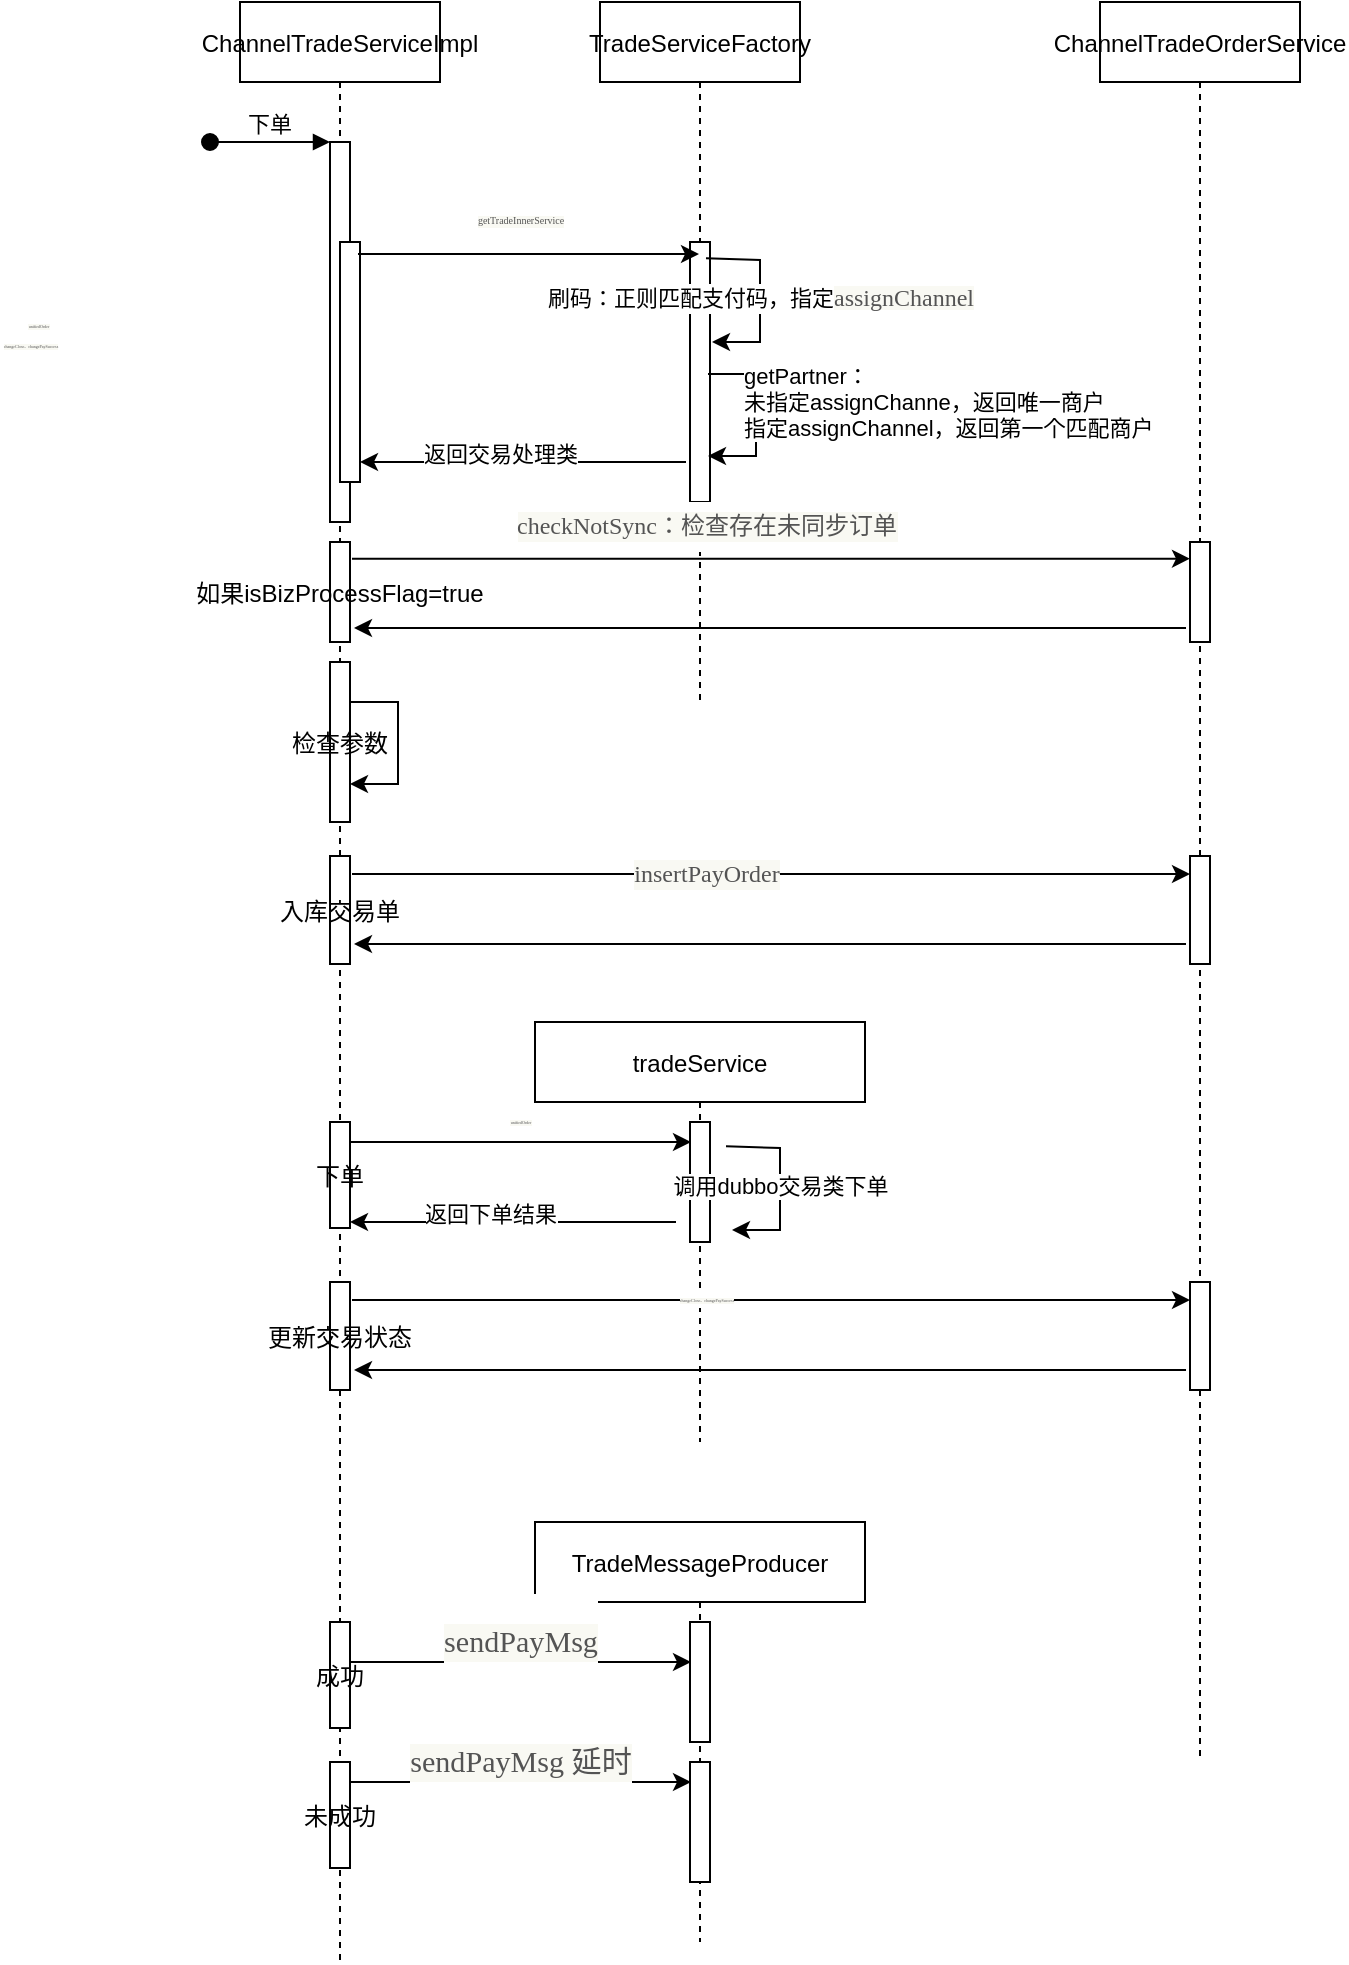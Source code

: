 <mxfile version="13.5.3" type="github">
  <diagram id="kgpKYQtTHZ0yAKxKKP6v" name="Page-1">
    <mxGraphModel dx="2272" dy="834" grid="1" gridSize="10" guides="1" tooltips="1" connect="1" arrows="1" fold="1" page="1" pageScale="1" pageWidth="850" pageHeight="1100" math="0" shadow="0">
      <root>
        <mxCell id="0" />
        <mxCell id="1" parent="0" />
        <mxCell id="3nuBFxr9cyL0pnOWT2aG-1" value="ChannelTradeServiceImpl" style="shape=umlLifeline;perimeter=lifelinePerimeter;container=1;collapsible=0;recursiveResize=0;rounded=0;shadow=0;strokeWidth=1;" parent="1" vertex="1">
          <mxGeometry x="120" y="80" width="100" height="980" as="geometry" />
        </mxCell>
        <mxCell id="3nuBFxr9cyL0pnOWT2aG-2" value="" style="points=[];perimeter=orthogonalPerimeter;rounded=0;shadow=0;strokeWidth=1;" parent="3nuBFxr9cyL0pnOWT2aG-1" vertex="1">
          <mxGeometry x="45" y="70" width="10" height="190" as="geometry" />
        </mxCell>
        <mxCell id="3nuBFxr9cyL0pnOWT2aG-3" value="下单" style="verticalAlign=bottom;startArrow=oval;endArrow=block;startSize=8;shadow=0;strokeWidth=1;" parent="3nuBFxr9cyL0pnOWT2aG-1" target="3nuBFxr9cyL0pnOWT2aG-2" edge="1">
          <mxGeometry relative="1" as="geometry">
            <mxPoint x="-15" y="70" as="sourcePoint" />
          </mxGeometry>
        </mxCell>
        <mxCell id="3nuBFxr9cyL0pnOWT2aG-4" value="" style="points=[];perimeter=orthogonalPerimeter;rounded=0;shadow=0;strokeWidth=1;" parent="3nuBFxr9cyL0pnOWT2aG-1" vertex="1">
          <mxGeometry x="50" y="120" width="10" height="120" as="geometry" />
        </mxCell>
        <mxCell id="upaiQ6j6fznPRTDWuKnX-17" value="如果isBizProcessFlag=true" style="points=[];perimeter=orthogonalPerimeter;rounded=0;shadow=0;strokeWidth=1;" vertex="1" parent="3nuBFxr9cyL0pnOWT2aG-1">
          <mxGeometry x="45" y="270" width="10" height="50" as="geometry" />
        </mxCell>
        <mxCell id="upaiQ6j6fznPRTDWuKnX-29" value="检查参数" style="points=[];perimeter=orthogonalPerimeter;rounded=0;shadow=0;strokeWidth=1;" vertex="1" parent="3nuBFxr9cyL0pnOWT2aG-1">
          <mxGeometry x="45" y="330" width="10" height="80" as="geometry" />
        </mxCell>
        <mxCell id="upaiQ6j6fznPRTDWuKnX-44" value="下单" style="points=[];perimeter=orthogonalPerimeter;rounded=0;shadow=0;strokeWidth=1;" vertex="1" parent="3nuBFxr9cyL0pnOWT2aG-1">
          <mxGeometry x="45" y="560" width="10" height="53" as="geometry" />
        </mxCell>
        <mxCell id="upaiQ6j6fznPRTDWuKnX-68" value="成功" style="points=[];perimeter=orthogonalPerimeter;rounded=0;shadow=0;strokeWidth=1;" vertex="1" parent="3nuBFxr9cyL0pnOWT2aG-1">
          <mxGeometry x="45" y="810" width="10" height="53" as="geometry" />
        </mxCell>
        <mxCell id="upaiQ6j6fznPRTDWuKnX-78" value="未成功" style="points=[];perimeter=orthogonalPerimeter;rounded=0;shadow=0;strokeWidth=1;" vertex="1" parent="3nuBFxr9cyL0pnOWT2aG-1">
          <mxGeometry x="45" y="880" width="10" height="53" as="geometry" />
        </mxCell>
        <mxCell id="3nuBFxr9cyL0pnOWT2aG-5" value="TradeServiceFactory" style="shape=umlLifeline;perimeter=lifelinePerimeter;container=1;collapsible=0;recursiveResize=0;rounded=0;shadow=0;strokeWidth=1;" parent="1" vertex="1">
          <mxGeometry x="300" y="80" width="100" height="350" as="geometry" />
        </mxCell>
        <mxCell id="3nuBFxr9cyL0pnOWT2aG-6" value="" style="points=[];perimeter=orthogonalPerimeter;rounded=0;shadow=0;strokeWidth=1;" parent="3nuBFxr9cyL0pnOWT2aG-5" vertex="1">
          <mxGeometry x="45" y="120" width="10" height="130" as="geometry" />
        </mxCell>
        <mxCell id="upaiQ6j6fznPRTDWuKnX-13" value="刷码：正则匹配支付码，指定&lt;span style=&quot;background-color: rgb(249 , 249 , 243) ; color: rgb(84 , 84 , 84) ; font-family: &amp;#34;source code pro semibold&amp;#34;&quot;&gt;&lt;font style=&quot;font-size: 12px&quot;&gt;assignChannel&lt;/font&gt;&lt;/span&gt;" style="endArrow=classic;html=1;exitX=0.53;exitY=0.497;exitDx=0;exitDy=0;exitPerimeter=0;entryX=1.1;entryY=0.645;entryDx=0;entryDy=0;entryPerimeter=0;rounded=0;" edge="1" parent="3nuBFxr9cyL0pnOWT2aG-5">
          <mxGeometry width="50" height="50" relative="1" as="geometry">
            <mxPoint x="53" y="128.1" as="sourcePoint" />
            <mxPoint x="56" y="169.95" as="targetPoint" />
            <Array as="points">
              <mxPoint x="80" y="129" />
              <mxPoint x="80" y="170" />
            </Array>
          </mxGeometry>
        </mxCell>
        <mxCell id="upaiQ6j6fznPRTDWuKnX-3" value="" style="endArrow=classic;html=1;exitX=0.9;exitY=0.15;exitDx=0;exitDy=0;exitPerimeter=0;" edge="1" parent="1">
          <mxGeometry width="50" height="50" relative="1" as="geometry">
            <mxPoint x="179" y="206" as="sourcePoint" />
            <mxPoint x="349.5" y="206" as="targetPoint" />
          </mxGeometry>
        </mxCell>
        <mxCell id="upaiQ6j6fznPRTDWuKnX-4" value="&lt;span style=&quot;color: rgba(0 , 0 , 0 , 0) ; font-family: monospace ; font-size: 0px ; background-color: rgb(248 , 249 , 250)&quot;&gt;%3CmxGraphModel%3E%3Croot%3E%3CmxCell%20id%3D%220%22%2F%3E%3CmxCell%20id%3D%221%22%20parent%3D%220%22%2F%3E%3CmxCell%20id%3D%222%22%20value%3D%22%26lt%3Bpre%20style%3D%26quot%3Bbackground-color%3A%20rgb(249%20%2C%20249%20%2C%20243)%20%3B%20color%3A%20rgb(84%20%2C%2084%20%2C%2084)%20%3B%20font-family%3A%20%26amp%3B%2334%3Bsource%20code%20pro%20semibold%26amp%3B%2334%3B%20%3B%20font-size%3A%206px%26quot%3B%26gt%3BgetTradeInnerService%26lt%3B%2Fpre%26gt%3B%22%20style%3D%22edgeLabel%3Bhtml%3D1%3Balign%3Dcenter%3BverticalAlign%3Dmiddle%3Bresizable%3D0%3Bpoints%3D%5B%5D%3B%22%20vertex%3D%221%22%20connectable%3D%220%22%20parent%3D%221%22%3E%3CmxGeometry%20x%3D%22270%22%20y%3D%22240%22%20as%3D%22geometry%22%2F%3E%3C%2FmxCell%3E%3C%2Froot%3E%3C%2FmxGraphModel%3E&lt;/span&gt;" style="edgeLabel;html=1;align=center;verticalAlign=middle;resizable=0;points=[];" vertex="1" connectable="0" parent="upaiQ6j6fznPRTDWuKnX-3">
          <mxGeometry x="-0.191" y="3" relative="1" as="geometry">
            <mxPoint as="offset" />
          </mxGeometry>
        </mxCell>
        <mxCell id="upaiQ6j6fznPRTDWuKnX-15" value="&lt;pre style=&quot;background-color: rgb(249, 249, 243); color: rgb(84, 84, 84); font-family: &amp;quot;source code pro semibold&amp;quot;; font-size: 5px;&quot;&gt;getTradeInnerService&lt;/pre&gt;" style="edgeLabel;html=1;align=center;verticalAlign=middle;resizable=0;points=[];fontSize=5;" vertex="1" connectable="0" parent="upaiQ6j6fznPRTDWuKnX-3">
          <mxGeometry x="-0.226" y="2" relative="1" as="geometry">
            <mxPoint x="15" y="-15" as="offset" />
          </mxGeometry>
        </mxCell>
        <mxCell id="upaiQ6j6fznPRTDWuKnX-6" style="edgeStyle=orthogonalEdgeStyle;rounded=0;orthogonalLoop=1;jettySize=auto;html=1;entryX=1.2;entryY=0.458;entryDx=0;entryDy=0;entryPerimeter=0;" edge="1" parent="1">
          <mxGeometry relative="1" as="geometry">
            <mxPoint x="343" y="310.0" as="sourcePoint" />
            <mxPoint x="180" y="310.0" as="targetPoint" />
          </mxGeometry>
        </mxCell>
        <mxCell id="upaiQ6j6fznPRTDWuKnX-7" value="返回交易处理类" style="edgeLabel;html=1;align=center;verticalAlign=middle;resizable=0;points=[];" vertex="1" connectable="0" parent="upaiQ6j6fznPRTDWuKnX-6">
          <mxGeometry x="0.141" y="-4" relative="1" as="geometry">
            <mxPoint as="offset" />
          </mxGeometry>
        </mxCell>
        <mxCell id="upaiQ6j6fznPRTDWuKnX-16" value="&lt;div&gt;getPartner：&lt;/div&gt;未指定assignChanne，返回唯一商户&lt;br&gt;指定assignChannel，返回第一个匹配商户" style="endArrow=classic;html=1;entryX=1.1;entryY=0.645;entryDx=0;entryDy=0;entryPerimeter=0;rounded=0;align=left;" edge="1" parent="1">
          <mxGeometry x="-0.146" y="-8" width="50" height="50" relative="1" as="geometry">
            <mxPoint x="354" y="266" as="sourcePoint" />
            <mxPoint x="354" y="306.95" as="targetPoint" />
            <Array as="points">
              <mxPoint x="378" y="266" />
              <mxPoint x="378" y="307" />
            </Array>
            <mxPoint as="offset" />
          </mxGeometry>
        </mxCell>
        <mxCell id="upaiQ6j6fznPRTDWuKnX-19" value="ChannelTradeOrderService" style="shape=umlLifeline;perimeter=lifelinePerimeter;container=1;collapsible=0;recursiveResize=0;rounded=0;shadow=0;strokeWidth=1;" vertex="1" parent="1">
          <mxGeometry x="550" y="80" width="100" height="880" as="geometry" />
        </mxCell>
        <mxCell id="upaiQ6j6fznPRTDWuKnX-23" value="" style="points=[];perimeter=orthogonalPerimeter;rounded=0;shadow=0;strokeWidth=1;" vertex="1" parent="upaiQ6j6fznPRTDWuKnX-19">
          <mxGeometry x="45" y="270" width="10" height="50" as="geometry" />
        </mxCell>
        <mxCell id="upaiQ6j6fznPRTDWuKnX-24" value="" style="endArrow=classic;html=1;exitX=1.1;exitY=0.167;exitDx=0;exitDy=0;exitPerimeter=0;" edge="1" parent="1" source="upaiQ6j6fznPRTDWuKnX-17" target="upaiQ6j6fznPRTDWuKnX-23">
          <mxGeometry width="50" height="50" relative="1" as="geometry">
            <mxPoint x="180" y="370" as="sourcePoint" />
            <mxPoint x="350.5" y="370" as="targetPoint" />
          </mxGeometry>
        </mxCell>
        <mxCell id="upaiQ6j6fznPRTDWuKnX-25" value="&lt;span style=&quot;color: rgba(0 , 0 , 0 , 0) ; font-family: monospace ; font-size: 0px ; background-color: rgb(248 , 249 , 250)&quot;&gt;%3CmxGraphModel%3E%3Croot%3E%3CmxCell%20id%3D%220%22%2F%3E%3CmxCell%20id%3D%221%22%20parent%3D%220%22%2F%3E%3CmxCell%20id%3D%222%22%20value%3D%22%26lt%3Bpre%20style%3D%26quot%3Bbackground-color%3A%20rgb(249%20%2C%20249%20%2C%20243)%20%3B%20color%3A%20rgb(84%20%2C%2084%20%2C%2084)%20%3B%20font-family%3A%20%26amp%3B%2334%3Bsource%20code%20pro%20semibold%26amp%3B%2334%3B%20%3B%20font-size%3A%206px%26quot%3B%26gt%3BgetTradeInnerService%26lt%3B%2Fpre%26gt%3B%22%20style%3D%22edgeLabel%3Bhtml%3D1%3Balign%3Dcenter%3BverticalAlign%3Dmiddle%3Bresizable%3D0%3Bpoints%3D%5B%5D%3B%22%20vertex%3D%221%22%20connectable%3D%220%22%20parent%3D%221%22%3E%3CmxGeometry%20x%3D%22270%22%20y%3D%22240%22%20as%3D%22geometry%22%2F%3E%3C%2FmxCell%3E%3C%2Froot%3E%3C%2FmxGraphModel%3E&lt;/span&gt;" style="edgeLabel;html=1;align=center;verticalAlign=middle;resizable=0;points=[];" vertex="1" connectable="0" parent="upaiQ6j6fznPRTDWuKnX-24">
          <mxGeometry x="-0.191" y="3" relative="1" as="geometry">
            <mxPoint as="offset" />
          </mxGeometry>
        </mxCell>
        <mxCell id="upaiQ6j6fznPRTDWuKnX-26" value="&lt;pre style=&quot;background-color: rgb(249 , 249 , 243) ; color: rgb(84 , 84 , 84) ; font-family: &amp;#34;source code pro semibold&amp;#34;&quot;&gt;&lt;pre style=&quot;font-family: &amp;#34;source code pro semibold&amp;#34;&quot;&gt;&lt;font style=&quot;font-size: 12px&quot;&gt;checkNotSync：检查存在未同步订单&lt;/font&gt;&lt;/pre&gt;&lt;/pre&gt;" style="edgeLabel;html=1;align=center;verticalAlign=middle;resizable=0;points=[];fontSize=5;" vertex="1" connectable="0" parent="upaiQ6j6fznPRTDWuKnX-24">
          <mxGeometry x="-0.226" y="2" relative="1" as="geometry">
            <mxPoint x="15" y="-15" as="offset" />
          </mxGeometry>
        </mxCell>
        <mxCell id="upaiQ6j6fznPRTDWuKnX-27" style="edgeStyle=orthogonalEdgeStyle;rounded=0;orthogonalLoop=1;jettySize=auto;html=1;entryX=1.2;entryY=0.458;entryDx=0;entryDy=0;entryPerimeter=0;exitX=0.1;exitY=0.778;exitDx=0;exitDy=0;exitPerimeter=0;" edge="1" parent="1">
          <mxGeometry relative="1" as="geometry">
            <mxPoint x="593" y="393.02" as="sourcePoint" />
            <mxPoint x="177" y="393" as="targetPoint" />
          </mxGeometry>
        </mxCell>
        <mxCell id="upaiQ6j6fznPRTDWuKnX-32" value="&lt;div&gt;&lt;/div&gt;" style="endArrow=classic;html=1;entryX=1.1;entryY=0.645;entryDx=0;entryDy=0;entryPerimeter=0;rounded=0;align=left;" edge="1" parent="1">
          <mxGeometry x="-0.146" y="-8" width="50" height="50" relative="1" as="geometry">
            <mxPoint x="175" y="430" as="sourcePoint" />
            <mxPoint x="175" y="470.95" as="targetPoint" />
            <Array as="points">
              <mxPoint x="199" y="430" />
              <mxPoint x="199" y="471" />
            </Array>
            <mxPoint as="offset" />
          </mxGeometry>
        </mxCell>
        <mxCell id="upaiQ6j6fznPRTDWuKnX-35" value="入库交易单" style="points=[];perimeter=orthogonalPerimeter;rounded=0;shadow=0;strokeWidth=1;" vertex="1" parent="1">
          <mxGeometry x="165" y="507" width="10" height="54" as="geometry" />
        </mxCell>
        <mxCell id="upaiQ6j6fznPRTDWuKnX-36" value="" style="points=[];perimeter=orthogonalPerimeter;rounded=0;shadow=0;strokeWidth=1;" vertex="1" parent="1">
          <mxGeometry x="595" y="507" width="10" height="54" as="geometry" />
        </mxCell>
        <mxCell id="upaiQ6j6fznPRTDWuKnX-37" value="" style="endArrow=classic;html=1;exitX=1.1;exitY=0.167;exitDx=0;exitDy=0;exitPerimeter=0;" edge="1" source="upaiQ6j6fznPRTDWuKnX-35" target="upaiQ6j6fznPRTDWuKnX-36" parent="1">
          <mxGeometry width="50" height="50" relative="1" as="geometry">
            <mxPoint x="180" y="527" as="sourcePoint" />
            <mxPoint x="350.5" y="527" as="targetPoint" />
          </mxGeometry>
        </mxCell>
        <mxCell id="upaiQ6j6fznPRTDWuKnX-38" value="&lt;span style=&quot;color: rgba(0 , 0 , 0 , 0) ; font-family: monospace ; font-size: 0px ; background-color: rgb(248 , 249 , 250)&quot;&gt;%3CmxGraphModel%3E%3Croot%3E%3CmxCell%20id%3D%220%22%2F%3E%3CmxCell%20id%3D%221%22%20parent%3D%220%22%2F%3E%3CmxCell%20id%3D%222%22%20value%3D%22%26lt%3Bpre%20style%3D%26quot%3Bbackground-color%3A%20rgb(249%20%2C%20249%20%2C%20243)%20%3B%20color%3A%20rgb(84%20%2C%2084%20%2C%2084)%20%3B%20font-family%3A%20%26amp%3B%2334%3Bsource%20code%20pro%20semibold%26amp%3B%2334%3B%20%3B%20font-size%3A%206px%26quot%3B%26gt%3BgetTradeInnerService%26lt%3B%2Fpre%26gt%3B%22%20style%3D%22edgeLabel%3Bhtml%3D1%3Balign%3Dcenter%3BverticalAlign%3Dmiddle%3Bresizable%3D0%3Bpoints%3D%5B%5D%3B%22%20vertex%3D%221%22%20connectable%3D%220%22%20parent%3D%221%22%3E%3CmxGeometry%20x%3D%22270%22%20y%3D%22240%22%20as%3D%22geometry%22%2F%3E%3C%2FmxCell%3E%3C%2Froot%3E%3C%2FmxGraphModel%3E&lt;/span&gt;" style="edgeLabel;html=1;align=center;verticalAlign=middle;resizable=0;points=[];" vertex="1" connectable="0" parent="upaiQ6j6fznPRTDWuKnX-37">
          <mxGeometry x="-0.191" y="3" relative="1" as="geometry">
            <mxPoint as="offset" />
          </mxGeometry>
        </mxCell>
        <mxCell id="upaiQ6j6fznPRTDWuKnX-39" value="&lt;pre style=&quot;background-color: rgb(249 , 249 , 243) ; color: rgb(84 , 84 , 84) ; font-family: &amp;#34;source code pro semibold&amp;#34;&quot;&gt;&lt;font style=&quot;font-size: 12px&quot;&gt;insertPayOrder&lt;/font&gt;&lt;/pre&gt;" style="edgeLabel;html=1;align=center;verticalAlign=middle;resizable=0;points=[];fontSize=5;" vertex="1" connectable="0" parent="upaiQ6j6fznPRTDWuKnX-37">
          <mxGeometry x="-0.226" y="2" relative="1" as="geometry">
            <mxPoint x="15" y="1.64" as="offset" />
          </mxGeometry>
        </mxCell>
        <mxCell id="upaiQ6j6fznPRTDWuKnX-40" style="edgeStyle=orthogonalEdgeStyle;rounded=0;orthogonalLoop=1;jettySize=auto;html=1;entryX=1.2;entryY=0.458;entryDx=0;entryDy=0;entryPerimeter=0;exitX=0.1;exitY=0.778;exitDx=0;exitDy=0;exitPerimeter=0;" edge="1" parent="1">
          <mxGeometry relative="1" as="geometry">
            <mxPoint x="593" y="551.02" as="sourcePoint" />
            <mxPoint x="177" y="551" as="targetPoint" />
          </mxGeometry>
        </mxCell>
        <mxCell id="upaiQ6j6fznPRTDWuKnX-41" value="tradeService" style="shape=umlLifeline;perimeter=lifelinePerimeter;container=1;collapsible=0;recursiveResize=0;rounded=0;shadow=0;strokeWidth=1;" vertex="1" parent="1">
          <mxGeometry x="267.5" y="590" width="165" height="210" as="geometry" />
        </mxCell>
        <mxCell id="upaiQ6j6fznPRTDWuKnX-42" value="" style="points=[];perimeter=orthogonalPerimeter;rounded=0;shadow=0;strokeWidth=1;" vertex="1" parent="upaiQ6j6fznPRTDWuKnX-41">
          <mxGeometry x="77.5" y="50" width="10" height="60" as="geometry" />
        </mxCell>
        <mxCell id="upaiQ6j6fznPRTDWuKnX-45" value="" style="endArrow=classic;html=1;exitX=0.9;exitY=0.15;exitDx=0;exitDy=0;exitPerimeter=0;" edge="1" parent="1">
          <mxGeometry width="50" height="50" relative="1" as="geometry">
            <mxPoint x="175" y="650" as="sourcePoint" />
            <mxPoint x="345.5" y="650" as="targetPoint" />
          </mxGeometry>
        </mxCell>
        <mxCell id="upaiQ6j6fznPRTDWuKnX-46" value="&lt;span style=&quot;color: rgba(0 , 0 , 0 , 0) ; font-family: monospace ; font-size: 0px ; background-color: rgb(248 , 249 , 250)&quot;&gt;%3CmxGraphModel%3E%3Croot%3E%3CmxCell%20id%3D%220%22%2F%3E%3CmxCell%20id%3D%221%22%20parent%3D%220%22%2F%3E%3CmxCell%20id%3D%222%22%20value%3D%22%26lt%3Bpre%20style%3D%26quot%3Bbackground-color%3A%20rgb(249%20%2C%20249%20%2C%20243)%20%3B%20color%3A%20rgb(84%20%2C%2084%20%2C%2084)%20%3B%20font-family%3A%20%26amp%3B%2334%3Bsource%20code%20pro%20semibold%26amp%3B%2334%3B%20%3B%20font-size%3A%206px%26quot%3B%26gt%3BgetTradeInnerService%26lt%3B%2Fpre%26gt%3B%22%20style%3D%22edgeLabel%3Bhtml%3D1%3Balign%3Dcenter%3BverticalAlign%3Dmiddle%3Bresizable%3D0%3Bpoints%3D%5B%5D%3B%22%20vertex%3D%221%22%20connectable%3D%220%22%20parent%3D%221%22%3E%3CmxGeometry%20x%3D%22270%22%20y%3D%22240%22%20as%3D%22geometry%22%2F%3E%3C%2FmxCell%3E%3C%2Froot%3E%3C%2FmxGraphModel%3E&lt;/span&gt;" style="edgeLabel;html=1;align=center;verticalAlign=middle;resizable=0;points=[];" vertex="1" connectable="0" parent="upaiQ6j6fznPRTDWuKnX-45">
          <mxGeometry x="-0.191" y="3" relative="1" as="geometry">
            <mxPoint as="offset" />
          </mxGeometry>
        </mxCell>
        <mxCell id="upaiQ6j6fznPRTDWuKnX-47" value="&lt;pre style=&quot;background-color: rgb(249, 249, 243); color: rgb(84, 84, 84); font-family: &amp;quot;source code pro semibold&amp;quot;; font-size: 2px;&quot;&gt;&lt;pre style=&quot;font-family: &amp;quot;source code pro semibold&amp;quot;; font-size: 2px;&quot;&gt;unifiedOrder&lt;/pre&gt;&lt;/pre&gt;" style="edgeLabel;html=1;align=center;verticalAlign=middle;resizable=0;points=[];fontSize=2;" vertex="1" connectable="0" parent="upaiQ6j6fznPRTDWuKnX-45">
          <mxGeometry x="-0.226" y="2" relative="1" as="geometry">
            <mxPoint x="19" y="-8" as="offset" />
          </mxGeometry>
        </mxCell>
        <mxCell id="upaiQ6j6fznPRTDWuKnX-50" value="调用dubbo交易类下单" style="endArrow=classic;html=1;exitX=0.53;exitY=0.497;exitDx=0;exitDy=0;exitPerimeter=0;entryX=1.1;entryY=0.645;entryDx=0;entryDy=0;entryPerimeter=0;rounded=0;" edge="1" parent="1">
          <mxGeometry width="50" height="50" relative="1" as="geometry">
            <mxPoint x="363" y="652.1" as="sourcePoint" />
            <mxPoint x="366" y="693.95" as="targetPoint" />
            <Array as="points">
              <mxPoint x="390" y="653" />
              <mxPoint x="390" y="694" />
            </Array>
          </mxGeometry>
        </mxCell>
        <mxCell id="upaiQ6j6fznPRTDWuKnX-51" style="edgeStyle=orthogonalEdgeStyle;rounded=0;orthogonalLoop=1;jettySize=auto;html=1;entryX=1.2;entryY=0.458;entryDx=0;entryDy=0;entryPerimeter=0;" edge="1" parent="1">
          <mxGeometry relative="1" as="geometry">
            <mxPoint x="338" y="690" as="sourcePoint" />
            <mxPoint x="175" y="690" as="targetPoint" />
          </mxGeometry>
        </mxCell>
        <mxCell id="upaiQ6j6fznPRTDWuKnX-52" value="返回下单结果" style="edgeLabel;html=1;align=center;verticalAlign=middle;resizable=0;points=[];" vertex="1" connectable="0" parent="upaiQ6j6fznPRTDWuKnX-51">
          <mxGeometry x="0.141" y="-4" relative="1" as="geometry">
            <mxPoint as="offset" />
          </mxGeometry>
        </mxCell>
        <mxCell id="upaiQ6j6fznPRTDWuKnX-53" value="更新交易状态" style="points=[];perimeter=orthogonalPerimeter;rounded=0;shadow=0;strokeWidth=1;" vertex="1" parent="1">
          <mxGeometry x="165" y="720" width="10" height="54" as="geometry" />
        </mxCell>
        <mxCell id="upaiQ6j6fznPRTDWuKnX-54" value="" style="points=[];perimeter=orthogonalPerimeter;rounded=0;shadow=0;strokeWidth=1;" vertex="1" parent="1">
          <mxGeometry x="595" y="720" width="10" height="54" as="geometry" />
        </mxCell>
        <mxCell id="upaiQ6j6fznPRTDWuKnX-55" value="" style="endArrow=classic;html=1;exitX=1.1;exitY=0.167;exitDx=0;exitDy=0;exitPerimeter=0;" edge="1" source="upaiQ6j6fznPRTDWuKnX-53" target="upaiQ6j6fznPRTDWuKnX-54" parent="1">
          <mxGeometry width="50" height="50" relative="1" as="geometry">
            <mxPoint x="180" y="740" as="sourcePoint" />
            <mxPoint x="350.5" y="740" as="targetPoint" />
          </mxGeometry>
        </mxCell>
        <mxCell id="upaiQ6j6fznPRTDWuKnX-56" value="&lt;span style=&quot;color: rgba(0 , 0 , 0 , 0) ; font-family: monospace ; font-size: 0px ; background-color: rgb(248 , 249 , 250)&quot;&gt;%3CmxGraphModel%3E%3Croot%3E%3CmxCell%20id%3D%220%22%2F%3E%3CmxCell%20id%3D%221%22%20parent%3D%220%22%2F%3E%3CmxCell%20id%3D%222%22%20value%3D%22%26lt%3Bpre%20style%3D%26quot%3Bbackground-color%3A%20rgb(249%20%2C%20249%20%2C%20243)%20%3B%20color%3A%20rgb(84%20%2C%2084%20%2C%2084)%20%3B%20font-family%3A%20%26amp%3B%2334%3Bsource%20code%20pro%20semibold%26amp%3B%2334%3B%20%3B%20font-size%3A%206px%26quot%3B%26gt%3BgetTradeInnerService%26lt%3B%2Fpre%26gt%3B%22%20style%3D%22edgeLabel%3Bhtml%3D1%3Balign%3Dcenter%3BverticalAlign%3Dmiddle%3Bresizable%3D0%3Bpoints%3D%5B%5D%3B%22%20vertex%3D%221%22%20connectable%3D%220%22%20parent%3D%221%22%3E%3CmxGeometry%20x%3D%22270%22%20y%3D%22240%22%20as%3D%22geometry%22%2F%3E%3C%2FmxCell%3E%3C%2Froot%3E%3C%2FmxGraphModel%3E&lt;/span&gt;" style="edgeLabel;html=1;align=center;verticalAlign=middle;resizable=0;points=[];" vertex="1" connectable="0" parent="upaiQ6j6fznPRTDWuKnX-55">
          <mxGeometry x="-0.191" y="3" relative="1" as="geometry">
            <mxPoint as="offset" />
          </mxGeometry>
        </mxCell>
        <mxCell id="upaiQ6j6fznPRTDWuKnX-57" value="&lt;pre style=&quot;background-color: rgb(249, 249, 243); color: rgb(84, 84, 84); font-family: &amp;quot;source code pro semibold&amp;quot;; font-size: 2px;&quot;&gt;&lt;pre style=&quot;font-family: &amp;quot;source code pro semibold&amp;quot;; font-size: 2px;&quot;&gt;changeClose、changePaySuccess&lt;/pre&gt;&lt;/pre&gt;" style="edgeLabel;html=1;align=center;verticalAlign=middle;resizable=0;points=[];fontSize=2;" vertex="1" connectable="0" parent="upaiQ6j6fznPRTDWuKnX-55">
          <mxGeometry x="-0.226" y="2" relative="1" as="geometry">
            <mxPoint x="15" y="1.64" as="offset" />
          </mxGeometry>
        </mxCell>
        <mxCell id="upaiQ6j6fznPRTDWuKnX-58" style="edgeStyle=orthogonalEdgeStyle;rounded=0;orthogonalLoop=1;jettySize=auto;html=1;entryX=1.2;entryY=0.458;entryDx=0;entryDy=0;entryPerimeter=0;exitX=0.1;exitY=0.778;exitDx=0;exitDy=0;exitPerimeter=0;" edge="1" parent="1">
          <mxGeometry relative="1" as="geometry">
            <mxPoint x="593" y="764.02" as="sourcePoint" />
            <mxPoint x="177" y="764" as="targetPoint" />
          </mxGeometry>
        </mxCell>
        <mxCell id="upaiQ6j6fznPRTDWuKnX-59" value="TradeMessageProducer" style="shape=umlLifeline;perimeter=lifelinePerimeter;container=1;collapsible=0;recursiveResize=0;rounded=0;shadow=0;strokeWidth=1;" vertex="1" parent="1">
          <mxGeometry x="267.5" y="840" width="165" height="210" as="geometry" />
        </mxCell>
        <mxCell id="upaiQ6j6fznPRTDWuKnX-60" value="" style="points=[];perimeter=orthogonalPerimeter;rounded=0;shadow=0;strokeWidth=1;" vertex="1" parent="upaiQ6j6fznPRTDWuKnX-59">
          <mxGeometry x="77.5" y="50" width="10" height="60" as="geometry" />
        </mxCell>
        <mxCell id="upaiQ6j6fznPRTDWuKnX-79" value="" style="points=[];perimeter=orthogonalPerimeter;rounded=0;shadow=0;strokeWidth=1;" vertex="1" parent="upaiQ6j6fznPRTDWuKnX-59">
          <mxGeometry x="77.5" y="120" width="10" height="60" as="geometry" />
        </mxCell>
        <mxCell id="upaiQ6j6fznPRTDWuKnX-61" value="&lt;pre style=&quot;background-color: rgb(249, 249, 243); color: rgb(84, 84, 84); font-family: &amp;quot;source code pro semibold&amp;quot;; font-size: 2px;&quot;&gt;&lt;pre style=&quot;font-family: &amp;quot;source code pro semibold&amp;quot;; font-size: 2px;&quot;&gt;unifiedOrder&lt;/pre&gt;&lt;/pre&gt;" style="edgeLabel;html=1;align=center;verticalAlign=middle;resizable=0;points=[];fontSize=2;" vertex="1" connectable="0" parent="1">
          <mxGeometry x="-0.226" y="2" relative="1" as="geometry">
            <mxPoint x="19" y="242" as="offset" />
          </mxGeometry>
        </mxCell>
        <mxCell id="upaiQ6j6fznPRTDWuKnX-63" value="&lt;span style=&quot;color: rgba(0 , 0 , 0 , 0) ; font-family: monospace ; font-size: 0px ; background-color: rgb(248 , 249 , 250)&quot;&gt;%3CmxGraphModel%3E%3Croot%3E%3CmxCell%20id%3D%220%22%2F%3E%3CmxCell%20id%3D%221%22%20parent%3D%220%22%2F%3E%3CmxCell%20id%3D%222%22%20value%3D%22%26lt%3Bpre%20style%3D%26quot%3Bbackground-color%3A%20rgb(249%20%2C%20249%20%2C%20243)%20%3B%20color%3A%20rgb(84%20%2C%2084%20%2C%2084)%20%3B%20font-family%3A%20%26amp%3B%2334%3Bsource%20code%20pro%20semibold%26amp%3B%2334%3B%20%3B%20font-size%3A%206px%26quot%3B%26gt%3BgetTradeInnerService%26lt%3B%2Fpre%26gt%3B%22%20style%3D%22edgeLabel%3Bhtml%3D1%3Balign%3Dcenter%3BverticalAlign%3Dmiddle%3Bresizable%3D0%3Bpoints%3D%5B%5D%3B%22%20vertex%3D%221%22%20connectable%3D%220%22%20parent%3D%221%22%3E%3CmxGeometry%20x%3D%22270%22%20y%3D%22240%22%20as%3D%22geometry%22%2F%3E%3C%2FmxCell%3E%3C%2Froot%3E%3C%2FmxGraphModel%3E&lt;/span&gt;" style="edgeLabel;html=1;align=center;verticalAlign=middle;resizable=0;points=[];" vertex="1" connectable="0" parent="1">
          <mxGeometry x="-0.191" y="3" relative="1" as="geometry">
            <mxPoint y="250" as="offset" />
          </mxGeometry>
        </mxCell>
        <mxCell id="upaiQ6j6fznPRTDWuKnX-64" value="&lt;pre style=&quot;background-color: rgb(249, 249, 243); color: rgb(84, 84, 84); font-family: &amp;quot;source code pro semibold&amp;quot;; font-size: 2px;&quot;&gt;&lt;pre style=&quot;font-family: &amp;quot;source code pro semibold&amp;quot;; font-size: 2px;&quot;&gt;changeClose、changePaySuccess&lt;/pre&gt;&lt;/pre&gt;" style="edgeLabel;html=1;align=center;verticalAlign=middle;resizable=0;points=[];fontSize=2;" vertex="1" connectable="0" parent="1">
          <mxGeometry x="-0.226" y="2" relative="1" as="geometry">
            <mxPoint x="15" y="251.64" as="offset" />
          </mxGeometry>
        </mxCell>
        <mxCell id="upaiQ6j6fznPRTDWuKnX-65" value="" style="endArrow=classic;html=1;exitX=0.9;exitY=0.15;exitDx=0;exitDy=0;exitPerimeter=0;" edge="1" parent="1">
          <mxGeometry width="50" height="50" relative="1" as="geometry">
            <mxPoint x="175" y="910" as="sourcePoint" />
            <mxPoint x="345.5" y="910" as="targetPoint" />
          </mxGeometry>
        </mxCell>
        <mxCell id="upaiQ6j6fznPRTDWuKnX-66" value="&lt;span style=&quot;color: rgba(0 , 0 , 0 , 0) ; font-family: monospace ; font-size: 0px ; background-color: rgb(248 , 249 , 250)&quot;&gt;%3CmxGraphModel%3E%3Croot%3E%3CmxCell%20id%3D%220%22%2F%3E%3CmxCell%20id%3D%221%22%20parent%3D%220%22%2F%3E%3CmxCell%20id%3D%222%22%20value%3D%22%26lt%3Bpre%20style%3D%26quot%3Bbackground-color%3A%20rgb(249%20%2C%20249%20%2C%20243)%20%3B%20color%3A%20rgb(84%20%2C%2084%20%2C%2084)%20%3B%20font-family%3A%20%26amp%3B%2334%3Bsource%20code%20pro%20semibold%26amp%3B%2334%3B%20%3B%20font-size%3A%206px%26quot%3B%26gt%3BgetTradeInnerService%26lt%3B%2Fpre%26gt%3B%22%20style%3D%22edgeLabel%3Bhtml%3D1%3Balign%3Dcenter%3BverticalAlign%3Dmiddle%3Bresizable%3D0%3Bpoints%3D%5B%5D%3B%22%20vertex%3D%221%22%20connectable%3D%220%22%20parent%3D%221%22%3E%3CmxGeometry%20x%3D%22270%22%20y%3D%22240%22%20as%3D%22geometry%22%2F%3E%3C%2FmxCell%3E%3C%2Froot%3E%3C%2FmxGraphModel%3E&lt;/span&gt;" style="edgeLabel;html=1;align=center;verticalAlign=middle;resizable=0;points=[];" vertex="1" connectable="0" parent="upaiQ6j6fznPRTDWuKnX-65">
          <mxGeometry x="-0.191" y="3" relative="1" as="geometry">
            <mxPoint as="offset" />
          </mxGeometry>
        </mxCell>
        <mxCell id="upaiQ6j6fznPRTDWuKnX-67" value="&lt;pre style=&quot;background-color: rgb(249 , 249 , 243) ; color: rgb(84 , 84 , 84) ; font-family: &amp;#34;source code pro semibold&amp;#34; ; font-size: 2px&quot;&gt;&lt;pre style=&quot;font-family: &amp;#34;source code pro semibold&amp;#34; ; font-size: 2px&quot;&gt;&lt;pre style=&quot;font-family: &amp;#34;source code pro semibold&amp;#34; ; font-size: 11.3pt&quot;&gt;sendPayMsg&lt;/pre&gt;&lt;/pre&gt;&lt;/pre&gt;" style="edgeLabel;html=1;align=center;verticalAlign=middle;resizable=0;points=[];fontSize=2;" vertex="1" connectable="0" parent="upaiQ6j6fznPRTDWuKnX-65">
          <mxGeometry x="-0.226" y="2" relative="1" as="geometry">
            <mxPoint x="19" y="-8" as="offset" />
          </mxGeometry>
        </mxCell>
        <mxCell id="upaiQ6j6fznPRTDWuKnX-80" value="" style="endArrow=classic;html=1;exitX=0.9;exitY=0.15;exitDx=0;exitDy=0;exitPerimeter=0;" edge="1" parent="1">
          <mxGeometry width="50" height="50" relative="1" as="geometry">
            <mxPoint x="175" y="970" as="sourcePoint" />
            <mxPoint x="345.5" y="970" as="targetPoint" />
          </mxGeometry>
        </mxCell>
        <mxCell id="upaiQ6j6fznPRTDWuKnX-81" value="&lt;span style=&quot;color: rgba(0 , 0 , 0 , 0) ; font-family: monospace ; font-size: 0px ; background-color: rgb(248 , 249 , 250)&quot;&gt;%3CmxGraphModel%3E%3Croot%3E%3CmxCell%20id%3D%220%22%2F%3E%3CmxCell%20id%3D%221%22%20parent%3D%220%22%2F%3E%3CmxCell%20id%3D%222%22%20value%3D%22%26lt%3Bpre%20style%3D%26quot%3Bbackground-color%3A%20rgb(249%20%2C%20249%20%2C%20243)%20%3B%20color%3A%20rgb(84%20%2C%2084%20%2C%2084)%20%3B%20font-family%3A%20%26amp%3B%2334%3Bsource%20code%20pro%20semibold%26amp%3B%2334%3B%20%3B%20font-size%3A%206px%26quot%3B%26gt%3BgetTradeInnerService%26lt%3B%2Fpre%26gt%3B%22%20style%3D%22edgeLabel%3Bhtml%3D1%3Balign%3Dcenter%3BverticalAlign%3Dmiddle%3Bresizable%3D0%3Bpoints%3D%5B%5D%3B%22%20vertex%3D%221%22%20connectable%3D%220%22%20parent%3D%221%22%3E%3CmxGeometry%20x%3D%22270%22%20y%3D%22240%22%20as%3D%22geometry%22%2F%3E%3C%2FmxCell%3E%3C%2Froot%3E%3C%2FmxGraphModel%3E&lt;/span&gt;" style="edgeLabel;html=1;align=center;verticalAlign=middle;resizable=0;points=[];" vertex="1" connectable="0" parent="upaiQ6j6fznPRTDWuKnX-80">
          <mxGeometry x="-0.191" y="3" relative="1" as="geometry">
            <mxPoint as="offset" />
          </mxGeometry>
        </mxCell>
        <mxCell id="upaiQ6j6fznPRTDWuKnX-82" value="&lt;pre style=&quot;background-color: rgb(249 , 249 , 243) ; color: rgb(84 , 84 , 84) ; font-family: &amp;#34;source code pro semibold&amp;#34; ; font-size: 2px&quot;&gt;&lt;pre style=&quot;font-family: &amp;#34;source code pro semibold&amp;#34; ; font-size: 2px&quot;&gt;&lt;pre style=&quot;font-family: &amp;#34;source code pro semibold&amp;#34; ; font-size: 11.3pt&quot;&gt;sendPayMsg 延时&lt;/pre&gt;&lt;/pre&gt;&lt;/pre&gt;" style="edgeLabel;html=1;align=center;verticalAlign=middle;resizable=0;points=[];fontSize=2;" vertex="1" connectable="0" parent="upaiQ6j6fznPRTDWuKnX-80">
          <mxGeometry x="-0.226" y="2" relative="1" as="geometry">
            <mxPoint x="19" y="-8" as="offset" />
          </mxGeometry>
        </mxCell>
      </root>
    </mxGraphModel>
  </diagram>
</mxfile>
